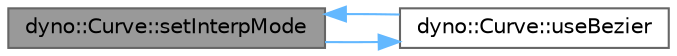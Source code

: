 digraph "dyno::Curve::setInterpMode"
{
 // LATEX_PDF_SIZE
  bgcolor="transparent";
  edge [fontname=Helvetica,fontsize=10,labelfontname=Helvetica,labelfontsize=10];
  node [fontname=Helvetica,fontsize=10,shape=box,height=0.2,width=0.4];
  rankdir="LR";
  Node1 [id="Node000001",label="dyno::Curve::setInterpMode",height=0.2,width=0.4,color="gray40", fillcolor="grey60", style="filled", fontcolor="black",tooltip=" "];
  Node1 -> Node2 [id="edge1_Node000001_Node000002",color="steelblue1",style="solid",tooltip=" "];
  Node2 [id="Node000002",label="dyno::Curve::useBezier",height=0.2,width=0.4,color="grey40", fillcolor="white", style="filled",URL="$classdyno_1_1_curve.html#a51a7a13896a3cdd7c0ece07591d49f11",tooltip=" "];
  Node2 -> Node1 [id="edge2_Node000002_Node000001",color="steelblue1",style="solid",tooltip=" "];
}
